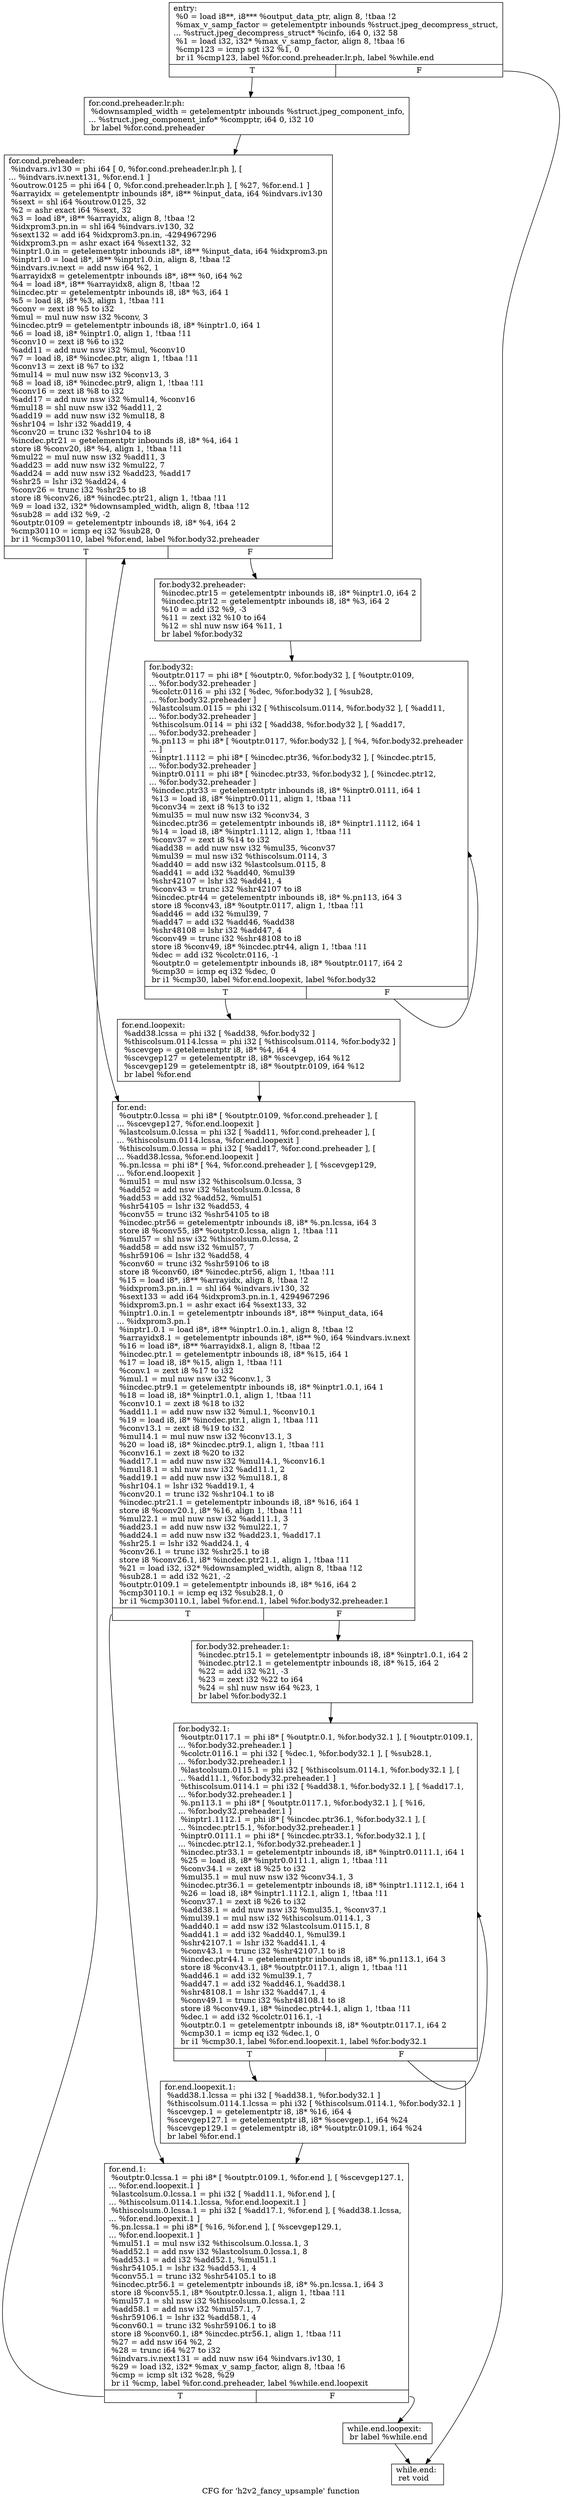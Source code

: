 digraph "CFG for 'h2v2_fancy_upsample' function" {
	label="CFG for 'h2v2_fancy_upsample' function";

	Node0x5cd2430 [shape=record,label="{entry:\l  %0 = load i8**, i8*** %output_data_ptr, align 8, !tbaa !2\l  %max_v_samp_factor = getelementptr inbounds %struct.jpeg_decompress_struct,\l... %struct.jpeg_decompress_struct* %cinfo, i64 0, i32 58\l  %1 = load i32, i32* %max_v_samp_factor, align 8, !tbaa !6\l  %cmp123 = icmp sgt i32 %1, 0\l  br i1 %cmp123, label %for.cond.preheader.lr.ph, label %while.end\l|{<s0>T|<s1>F}}"];
	Node0x5cd2430:s0 -> Node0x5cd2610;
	Node0x5cd2430:s1 -> Node0x5cd2730;
	Node0x5cd2610 [shape=record,label="{for.cond.preheader.lr.ph:                         \l  %downsampled_width = getelementptr inbounds %struct.jpeg_component_info,\l... %struct.jpeg_component_info* %compptr, i64 0, i32 10\l  br label %for.cond.preheader\l}"];
	Node0x5cd2610 -> Node0x5cd2970;
	Node0x5cd2970 [shape=record,label="{for.cond.preheader:                               \l  %indvars.iv130 = phi i64 [ 0, %for.cond.preheader.lr.ph ], [\l... %indvars.iv.next131, %for.end.1 ]\l  %outrow.0125 = phi i64 [ 0, %for.cond.preheader.lr.ph ], [ %27, %for.end.1 ]\l  %arrayidx = getelementptr inbounds i8*, i8** %input_data, i64 %indvars.iv130\l  %sext = shl i64 %outrow.0125, 32\l  %2 = ashr exact i64 %sext, 32\l  %3 = load i8*, i8** %arrayidx, align 8, !tbaa !2\l  %idxprom3.pn.in = shl i64 %indvars.iv130, 32\l  %sext132 = add i64 %idxprom3.pn.in, -4294967296\l  %idxprom3.pn = ashr exact i64 %sext132, 32\l  %inptr1.0.in = getelementptr inbounds i8*, i8** %input_data, i64 %idxprom3.pn\l  %inptr1.0 = load i8*, i8** %inptr1.0.in, align 8, !tbaa !2\l  %indvars.iv.next = add nsw i64 %2, 1\l  %arrayidx8 = getelementptr inbounds i8*, i8** %0, i64 %2\l  %4 = load i8*, i8** %arrayidx8, align 8, !tbaa !2\l  %incdec.ptr = getelementptr inbounds i8, i8* %3, i64 1\l  %5 = load i8, i8* %3, align 1, !tbaa !11\l  %conv = zext i8 %5 to i32\l  %mul = mul nuw nsw i32 %conv, 3\l  %incdec.ptr9 = getelementptr inbounds i8, i8* %inptr1.0, i64 1\l  %6 = load i8, i8* %inptr1.0, align 1, !tbaa !11\l  %conv10 = zext i8 %6 to i32\l  %add11 = add nuw nsw i32 %mul, %conv10\l  %7 = load i8, i8* %incdec.ptr, align 1, !tbaa !11\l  %conv13 = zext i8 %7 to i32\l  %mul14 = mul nuw nsw i32 %conv13, 3\l  %8 = load i8, i8* %incdec.ptr9, align 1, !tbaa !11\l  %conv16 = zext i8 %8 to i32\l  %add17 = add nuw nsw i32 %mul14, %conv16\l  %mul18 = shl nuw nsw i32 %add11, 2\l  %add19 = add nuw nsw i32 %mul18, 8\l  %shr104 = lshr i32 %add19, 4\l  %conv20 = trunc i32 %shr104 to i8\l  %incdec.ptr21 = getelementptr inbounds i8, i8* %4, i64 1\l  store i8 %conv20, i8* %4, align 1, !tbaa !11\l  %mul22 = mul nuw nsw i32 %add11, 3\l  %add23 = add nuw nsw i32 %mul22, 7\l  %add24 = add nuw nsw i32 %add23, %add17\l  %shr25 = lshr i32 %add24, 4\l  %conv26 = trunc i32 %shr25 to i8\l  store i8 %conv26, i8* %incdec.ptr21, align 1, !tbaa !11\l  %9 = load i32, i32* %downsampled_width, align 8, !tbaa !12\l  %sub28 = add i32 %9, -2\l  %outptr.0109 = getelementptr inbounds i8, i8* %4, i64 2\l  %cmp30110 = icmp eq i32 %sub28, 0\l  br i1 %cmp30110, label %for.end, label %for.body32.preheader\l|{<s0>T|<s1>F}}"];
	Node0x5cd2970:s0 -> Node0x5cd4760;
	Node0x5cd2970:s1 -> Node0x5cc15b0;
	Node0x5cc15b0 [shape=record,label="{for.body32.preheader:                             \l  %incdec.ptr15 = getelementptr inbounds i8, i8* %inptr1.0, i64 2\l  %incdec.ptr12 = getelementptr inbounds i8, i8* %3, i64 2\l  %10 = add i32 %9, -3\l  %11 = zext i32 %10 to i64\l  %12 = shl nuw nsw i64 %11, 1\l  br label %for.body32\l}"];
	Node0x5cc15b0 -> Node0x5cd3fd0;
	Node0x5cd3fd0 [shape=record,label="{for.body32:                                       \l  %outptr.0117 = phi i8* [ %outptr.0, %for.body32 ], [ %outptr.0109,\l... %for.body32.preheader ]\l  %colctr.0116 = phi i32 [ %dec, %for.body32 ], [ %sub28,\l... %for.body32.preheader ]\l  %lastcolsum.0115 = phi i32 [ %thiscolsum.0114, %for.body32 ], [ %add11,\l... %for.body32.preheader ]\l  %thiscolsum.0114 = phi i32 [ %add38, %for.body32 ], [ %add17,\l... %for.body32.preheader ]\l  %.pn113 = phi i8* [ %outptr.0117, %for.body32 ], [ %4, %for.body32.preheader\l... ]\l  %inptr1.1112 = phi i8* [ %incdec.ptr36, %for.body32 ], [ %incdec.ptr15,\l... %for.body32.preheader ]\l  %inptr0.0111 = phi i8* [ %incdec.ptr33, %for.body32 ], [ %incdec.ptr12,\l... %for.body32.preheader ]\l  %incdec.ptr33 = getelementptr inbounds i8, i8* %inptr0.0111, i64 1\l  %13 = load i8, i8* %inptr0.0111, align 1, !tbaa !11\l  %conv34 = zext i8 %13 to i32\l  %mul35 = mul nuw nsw i32 %conv34, 3\l  %incdec.ptr36 = getelementptr inbounds i8, i8* %inptr1.1112, i64 1\l  %14 = load i8, i8* %inptr1.1112, align 1, !tbaa !11\l  %conv37 = zext i8 %14 to i32\l  %add38 = add nuw nsw i32 %mul35, %conv37\l  %mul39 = mul nsw i32 %thiscolsum.0114, 3\l  %add40 = add nsw i32 %lastcolsum.0115, 8\l  %add41 = add i32 %add40, %mul39\l  %shr42107 = lshr i32 %add41, 4\l  %conv43 = trunc i32 %shr42107 to i8\l  %incdec.ptr44 = getelementptr inbounds i8, i8* %.pn113, i64 3\l  store i8 %conv43, i8* %outptr.0117, align 1, !tbaa !11\l  %add46 = add i32 %mul39, 7\l  %add47 = add i32 %add46, %add38\l  %shr48108 = lshr i32 %add47, 4\l  %conv49 = trunc i32 %shr48108 to i8\l  store i8 %conv49, i8* %incdec.ptr44, align 1, !tbaa !11\l  %dec = add i32 %colctr.0116, -1\l  %outptr.0 = getelementptr inbounds i8, i8* %outptr.0117, i64 2\l  %cmp30 = icmp eq i32 %dec, 0\l  br i1 %cmp30, label %for.end.loopexit, label %for.body32\l|{<s0>T|<s1>F}}"];
	Node0x5cd3fd0:s0 -> Node0x5cd91f0;
	Node0x5cd3fd0:s1 -> Node0x5cd3fd0;
	Node0x5cd91f0 [shape=record,label="{for.end.loopexit:                                 \l  %add38.lcssa = phi i32 [ %add38, %for.body32 ]\l  %thiscolsum.0114.lcssa = phi i32 [ %thiscolsum.0114, %for.body32 ]\l  %scevgep = getelementptr i8, i8* %4, i64 4\l  %scevgep127 = getelementptr i8, i8* %scevgep, i64 %12\l  %scevgep129 = getelementptr i8, i8* %outptr.0109, i64 %12\l  br label %for.end\l}"];
	Node0x5cd91f0 -> Node0x5cd4760;
	Node0x5cd4760 [shape=record,label="{for.end:                                          \l  %outptr.0.lcssa = phi i8* [ %outptr.0109, %for.cond.preheader ], [\l... %scevgep127, %for.end.loopexit ]\l  %lastcolsum.0.lcssa = phi i32 [ %add11, %for.cond.preheader ], [\l... %thiscolsum.0114.lcssa, %for.end.loopexit ]\l  %thiscolsum.0.lcssa = phi i32 [ %add17, %for.cond.preheader ], [\l... %add38.lcssa, %for.end.loopexit ]\l  %.pn.lcssa = phi i8* [ %4, %for.cond.preheader ], [ %scevgep129,\l... %for.end.loopexit ]\l  %mul51 = mul nsw i32 %thiscolsum.0.lcssa, 3\l  %add52 = add nsw i32 %lastcolsum.0.lcssa, 8\l  %add53 = add i32 %add52, %mul51\l  %shr54105 = lshr i32 %add53, 4\l  %conv55 = trunc i32 %shr54105 to i8\l  %incdec.ptr56 = getelementptr inbounds i8, i8* %.pn.lcssa, i64 3\l  store i8 %conv55, i8* %outptr.0.lcssa, align 1, !tbaa !11\l  %mul57 = shl nsw i32 %thiscolsum.0.lcssa, 2\l  %add58 = add nsw i32 %mul57, 7\l  %shr59106 = lshr i32 %add58, 4\l  %conv60 = trunc i32 %shr59106 to i8\l  store i8 %conv60, i8* %incdec.ptr56, align 1, !tbaa !11\l  %15 = load i8*, i8** %arrayidx, align 8, !tbaa !2\l  %idxprom3.pn.in.1 = shl i64 %indvars.iv130, 32\l  %sext133 = add i64 %idxprom3.pn.in.1, 4294967296\l  %idxprom3.pn.1 = ashr exact i64 %sext133, 32\l  %inptr1.0.in.1 = getelementptr inbounds i8*, i8** %input_data, i64\l... %idxprom3.pn.1\l  %inptr1.0.1 = load i8*, i8** %inptr1.0.in.1, align 8, !tbaa !2\l  %arrayidx8.1 = getelementptr inbounds i8*, i8** %0, i64 %indvars.iv.next\l  %16 = load i8*, i8** %arrayidx8.1, align 8, !tbaa !2\l  %incdec.ptr.1 = getelementptr inbounds i8, i8* %15, i64 1\l  %17 = load i8, i8* %15, align 1, !tbaa !11\l  %conv.1 = zext i8 %17 to i32\l  %mul.1 = mul nuw nsw i32 %conv.1, 3\l  %incdec.ptr9.1 = getelementptr inbounds i8, i8* %inptr1.0.1, i64 1\l  %18 = load i8, i8* %inptr1.0.1, align 1, !tbaa !11\l  %conv10.1 = zext i8 %18 to i32\l  %add11.1 = add nuw nsw i32 %mul.1, %conv10.1\l  %19 = load i8, i8* %incdec.ptr.1, align 1, !tbaa !11\l  %conv13.1 = zext i8 %19 to i32\l  %mul14.1 = mul nuw nsw i32 %conv13.1, 3\l  %20 = load i8, i8* %incdec.ptr9.1, align 1, !tbaa !11\l  %conv16.1 = zext i8 %20 to i32\l  %add17.1 = add nuw nsw i32 %mul14.1, %conv16.1\l  %mul18.1 = shl nuw nsw i32 %add11.1, 2\l  %add19.1 = add nuw nsw i32 %mul18.1, 8\l  %shr104.1 = lshr i32 %add19.1, 4\l  %conv20.1 = trunc i32 %shr104.1 to i8\l  %incdec.ptr21.1 = getelementptr inbounds i8, i8* %16, i64 1\l  store i8 %conv20.1, i8* %16, align 1, !tbaa !11\l  %mul22.1 = mul nuw nsw i32 %add11.1, 3\l  %add23.1 = add nuw nsw i32 %mul22.1, 7\l  %add24.1 = add nuw nsw i32 %add23.1, %add17.1\l  %shr25.1 = lshr i32 %add24.1, 4\l  %conv26.1 = trunc i32 %shr25.1 to i8\l  store i8 %conv26.1, i8* %incdec.ptr21.1, align 1, !tbaa !11\l  %21 = load i32, i32* %downsampled_width, align 8, !tbaa !12\l  %sub28.1 = add i32 %21, -2\l  %outptr.0109.1 = getelementptr inbounds i8, i8* %16, i64 2\l  %cmp30110.1 = icmp eq i32 %sub28.1, 0\l  br i1 %cmp30110.1, label %for.end.1, label %for.body32.preheader.1\l|{<s0>T|<s1>F}}"];
	Node0x5cd4760:s0 -> Node0x5cd2ab0;
	Node0x5cd4760:s1 -> Node0x5cdbcd0;
	Node0x5cdbe60 [shape=record,label="{while.end.loopexit:                               \l  br label %while.end\l}"];
	Node0x5cdbe60 -> Node0x5cd2730;
	Node0x5cd2730 [shape=record,label="{while.end:                                        \l  ret void\l}"];
	Node0x5cdbcd0 [shape=record,label="{for.body32.preheader.1:                           \l  %incdec.ptr15.1 = getelementptr inbounds i8, i8* %inptr1.0.1, i64 2\l  %incdec.ptr12.1 = getelementptr inbounds i8, i8* %15, i64 2\l  %22 = add i32 %21, -3\l  %23 = zext i32 %22 to i64\l  %24 = shl nuw nsw i64 %23, 1\l  br label %for.body32.1\l}"];
	Node0x5cdbcd0 -> Node0x5cdc200;
	Node0x5cdc200 [shape=record,label="{for.body32.1:                                     \l  %outptr.0117.1 = phi i8* [ %outptr.0.1, %for.body32.1 ], [ %outptr.0109.1,\l... %for.body32.preheader.1 ]\l  %colctr.0116.1 = phi i32 [ %dec.1, %for.body32.1 ], [ %sub28.1,\l... %for.body32.preheader.1 ]\l  %lastcolsum.0115.1 = phi i32 [ %thiscolsum.0114.1, %for.body32.1 ], [\l... %add11.1, %for.body32.preheader.1 ]\l  %thiscolsum.0114.1 = phi i32 [ %add38.1, %for.body32.1 ], [ %add17.1,\l... %for.body32.preheader.1 ]\l  %.pn113.1 = phi i8* [ %outptr.0117.1, %for.body32.1 ], [ %16,\l... %for.body32.preheader.1 ]\l  %inptr1.1112.1 = phi i8* [ %incdec.ptr36.1, %for.body32.1 ], [\l... %incdec.ptr15.1, %for.body32.preheader.1 ]\l  %inptr0.0111.1 = phi i8* [ %incdec.ptr33.1, %for.body32.1 ], [\l... %incdec.ptr12.1, %for.body32.preheader.1 ]\l  %incdec.ptr33.1 = getelementptr inbounds i8, i8* %inptr0.0111.1, i64 1\l  %25 = load i8, i8* %inptr0.0111.1, align 1, !tbaa !11\l  %conv34.1 = zext i8 %25 to i32\l  %mul35.1 = mul nuw nsw i32 %conv34.1, 3\l  %incdec.ptr36.1 = getelementptr inbounds i8, i8* %inptr1.1112.1, i64 1\l  %26 = load i8, i8* %inptr1.1112.1, align 1, !tbaa !11\l  %conv37.1 = zext i8 %26 to i32\l  %add38.1 = add nuw nsw i32 %mul35.1, %conv37.1\l  %mul39.1 = mul nsw i32 %thiscolsum.0114.1, 3\l  %add40.1 = add nsw i32 %lastcolsum.0115.1, 8\l  %add41.1 = add i32 %add40.1, %mul39.1\l  %shr42107.1 = lshr i32 %add41.1, 4\l  %conv43.1 = trunc i32 %shr42107.1 to i8\l  %incdec.ptr44.1 = getelementptr inbounds i8, i8* %.pn113.1, i64 3\l  store i8 %conv43.1, i8* %outptr.0117.1, align 1, !tbaa !11\l  %add46.1 = add i32 %mul39.1, 7\l  %add47.1 = add i32 %add46.1, %add38.1\l  %shr48108.1 = lshr i32 %add47.1, 4\l  %conv49.1 = trunc i32 %shr48108.1 to i8\l  store i8 %conv49.1, i8* %incdec.ptr44.1, align 1, !tbaa !11\l  %dec.1 = add i32 %colctr.0116.1, -1\l  %outptr.0.1 = getelementptr inbounds i8, i8* %outptr.0117.1, i64 2\l  %cmp30.1 = icmp eq i32 %dec.1, 0\l  br i1 %cmp30.1, label %for.end.loopexit.1, label %for.body32.1\l|{<s0>T|<s1>F}}"];
	Node0x5cdc200:s0 -> Node0x5cdd890;
	Node0x5cdc200:s1 -> Node0x5cdc200;
	Node0x5cdd890 [shape=record,label="{for.end.loopexit.1:                               \l  %add38.1.lcssa = phi i32 [ %add38.1, %for.body32.1 ]\l  %thiscolsum.0114.1.lcssa = phi i32 [ %thiscolsum.0114.1, %for.body32.1 ]\l  %scevgep.1 = getelementptr i8, i8* %16, i64 4\l  %scevgep127.1 = getelementptr i8, i8* %scevgep.1, i64 %24\l  %scevgep129.1 = getelementptr i8, i8* %outptr.0109.1, i64 %24\l  br label %for.end.1\l}"];
	Node0x5cdd890 -> Node0x5cd2ab0;
	Node0x5cd2ab0 [shape=record,label="{for.end.1:                                        \l  %outptr.0.lcssa.1 = phi i8* [ %outptr.0109.1, %for.end ], [ %scevgep127.1,\l... %for.end.loopexit.1 ]\l  %lastcolsum.0.lcssa.1 = phi i32 [ %add11.1, %for.end ], [\l... %thiscolsum.0114.1.lcssa, %for.end.loopexit.1 ]\l  %thiscolsum.0.lcssa.1 = phi i32 [ %add17.1, %for.end ], [ %add38.1.lcssa,\l... %for.end.loopexit.1 ]\l  %.pn.lcssa.1 = phi i8* [ %16, %for.end ], [ %scevgep129.1,\l... %for.end.loopexit.1 ]\l  %mul51.1 = mul nsw i32 %thiscolsum.0.lcssa.1, 3\l  %add52.1 = add nsw i32 %lastcolsum.0.lcssa.1, 8\l  %add53.1 = add i32 %add52.1, %mul51.1\l  %shr54105.1 = lshr i32 %add53.1, 4\l  %conv55.1 = trunc i32 %shr54105.1 to i8\l  %incdec.ptr56.1 = getelementptr inbounds i8, i8* %.pn.lcssa.1, i64 3\l  store i8 %conv55.1, i8* %outptr.0.lcssa.1, align 1, !tbaa !11\l  %mul57.1 = shl nsw i32 %thiscolsum.0.lcssa.1, 2\l  %add58.1 = add nsw i32 %mul57.1, 7\l  %shr59106.1 = lshr i32 %add58.1, 4\l  %conv60.1 = trunc i32 %shr59106.1 to i8\l  store i8 %conv60.1, i8* %incdec.ptr56.1, align 1, !tbaa !11\l  %27 = add nsw i64 %2, 2\l  %28 = trunc i64 %27 to i32\l  %indvars.iv.next131 = add nuw nsw i64 %indvars.iv130, 1\l  %29 = load i32, i32* %max_v_samp_factor, align 8, !tbaa !6\l  %cmp = icmp slt i32 %28, %29\l  br i1 %cmp, label %for.cond.preheader, label %while.end.loopexit\l|{<s0>T|<s1>F}}"];
	Node0x5cd2ab0:s0 -> Node0x5cd2970;
	Node0x5cd2ab0:s1 -> Node0x5cdbe60;
}
